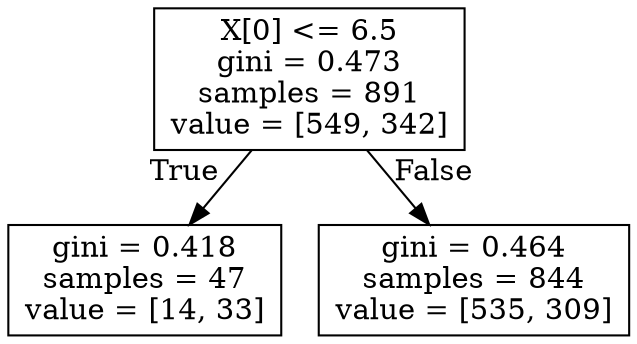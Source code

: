 digraph Tree {
node [shape=box] ;
0 [label="X[0] <= 6.5\ngini = 0.473\nsamples = 891\nvalue = [549, 342]"] ;
1 [label="gini = 0.418\nsamples = 47\nvalue = [14, 33]"] ;
0 -> 1 [labeldistance=2.5, labelangle=45, headlabel="True"] ;
2 [label="gini = 0.464\nsamples = 844\nvalue = [535, 309]"] ;
0 -> 2 [labeldistance=2.5, labelangle=-45, headlabel="False"] ;
}
